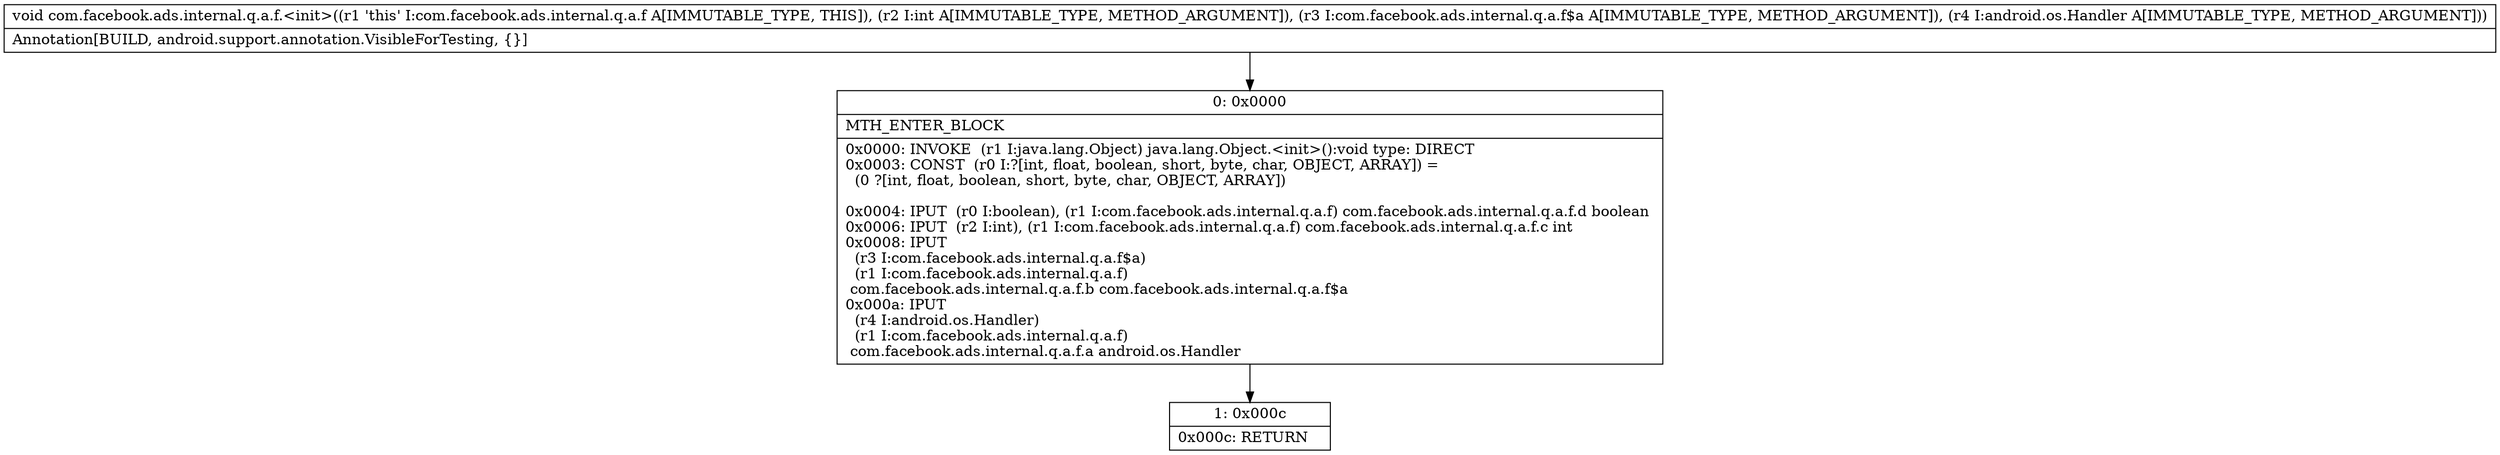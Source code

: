 digraph "CFG forcom.facebook.ads.internal.q.a.f.\<init\>(ILcom\/facebook\/ads\/internal\/q\/a\/f$a;Landroid\/os\/Handler;)V" {
Node_0 [shape=record,label="{0\:\ 0x0000|MTH_ENTER_BLOCK\l|0x0000: INVOKE  (r1 I:java.lang.Object) java.lang.Object.\<init\>():void type: DIRECT \l0x0003: CONST  (r0 I:?[int, float, boolean, short, byte, char, OBJECT, ARRAY]) = \l  (0 ?[int, float, boolean, short, byte, char, OBJECT, ARRAY])\l \l0x0004: IPUT  (r0 I:boolean), (r1 I:com.facebook.ads.internal.q.a.f) com.facebook.ads.internal.q.a.f.d boolean \l0x0006: IPUT  (r2 I:int), (r1 I:com.facebook.ads.internal.q.a.f) com.facebook.ads.internal.q.a.f.c int \l0x0008: IPUT  \l  (r3 I:com.facebook.ads.internal.q.a.f$a)\l  (r1 I:com.facebook.ads.internal.q.a.f)\l com.facebook.ads.internal.q.a.f.b com.facebook.ads.internal.q.a.f$a \l0x000a: IPUT  \l  (r4 I:android.os.Handler)\l  (r1 I:com.facebook.ads.internal.q.a.f)\l com.facebook.ads.internal.q.a.f.a android.os.Handler \l}"];
Node_1 [shape=record,label="{1\:\ 0x000c|0x000c: RETURN   \l}"];
MethodNode[shape=record,label="{void com.facebook.ads.internal.q.a.f.\<init\>((r1 'this' I:com.facebook.ads.internal.q.a.f A[IMMUTABLE_TYPE, THIS]), (r2 I:int A[IMMUTABLE_TYPE, METHOD_ARGUMENT]), (r3 I:com.facebook.ads.internal.q.a.f$a A[IMMUTABLE_TYPE, METHOD_ARGUMENT]), (r4 I:android.os.Handler A[IMMUTABLE_TYPE, METHOD_ARGUMENT]))  | Annotation[BUILD, android.support.annotation.VisibleForTesting, \{\}]\l}"];
MethodNode -> Node_0;
Node_0 -> Node_1;
}

